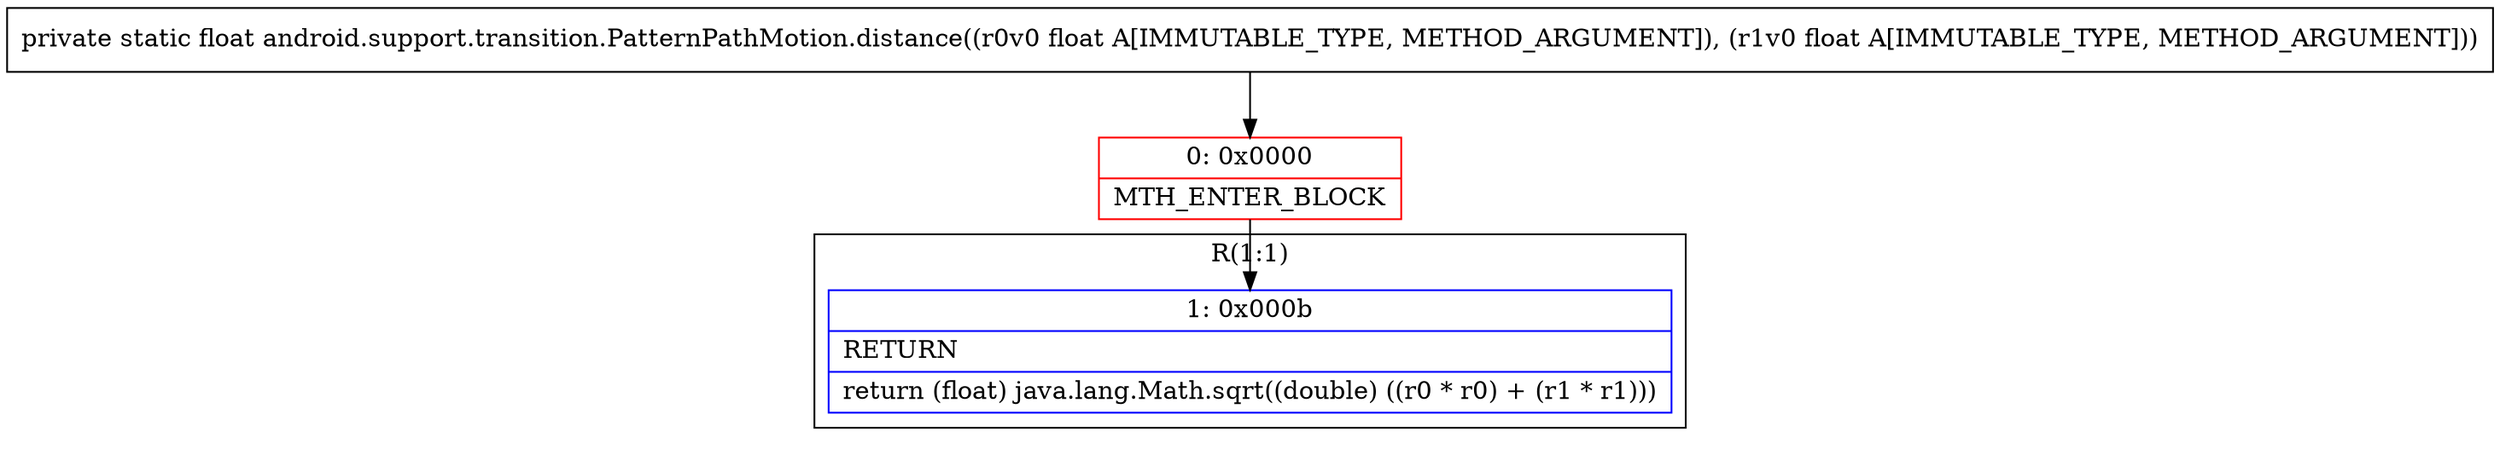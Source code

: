 digraph "CFG forandroid.support.transition.PatternPathMotion.distance(FF)F" {
subgraph cluster_Region_740966651 {
label = "R(1:1)";
node [shape=record,color=blue];
Node_1 [shape=record,label="{1\:\ 0x000b|RETURN\l|return (float) java.lang.Math.sqrt((double) ((r0 * r0) + (r1 * r1)))\l}"];
}
Node_0 [shape=record,color=red,label="{0\:\ 0x0000|MTH_ENTER_BLOCK\l}"];
MethodNode[shape=record,label="{private static float android.support.transition.PatternPathMotion.distance((r0v0 float A[IMMUTABLE_TYPE, METHOD_ARGUMENT]), (r1v0 float A[IMMUTABLE_TYPE, METHOD_ARGUMENT])) }"];
MethodNode -> Node_0;
Node_0 -> Node_1;
}

